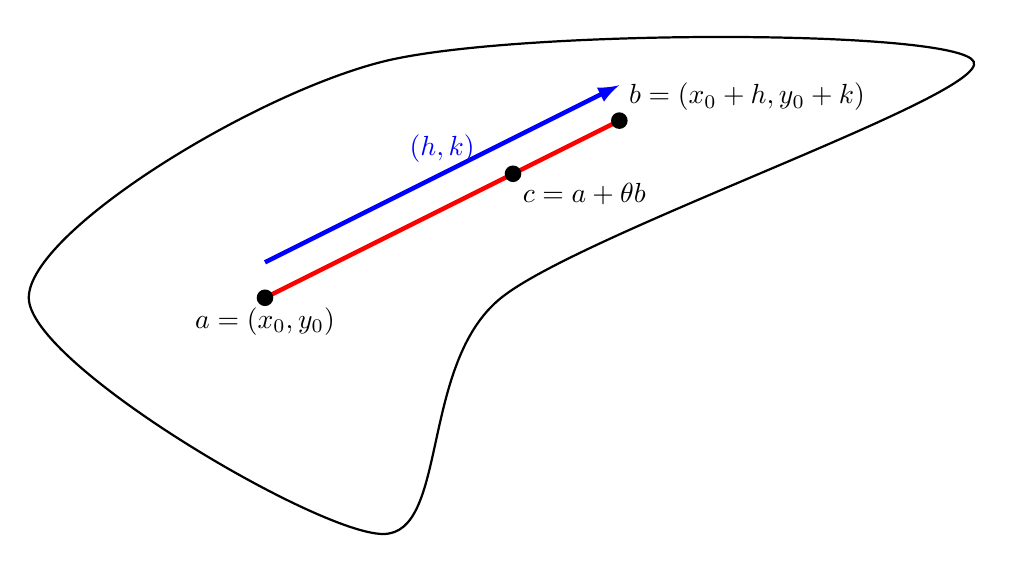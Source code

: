\begin{tikzpicture}[scale=1.5]

\pgfmathsetmacro\x{0} 
\pgfmathsetmacro\y{0} 
\pgfmathsetmacro\h{3}
\pgfmathsetmacro\k{1.5}

\draw[ultra thick, red] (\x,\y)--++(\h,\k);

\draw[->,>=latex,ultra thick, blue] (\x,\y+0.3)--++(\h,\k) node[above,midway]{$(h,k)$};

\draw [black, thick] plot [smooth cycle] coordinates {(-2,0) (1,2) (6,2) (2,0) (1,-2)};

\fill (\x,\y) circle (2pt) node[below] {$a=(x_0,y_0)$};

\fill (\x+\h,\y+\k) circle (2pt) node[above right] {$b=(x_0+h,y_0+k)$};

\fill (\x+0.7*\h,\y+0.7*\k) circle (2pt) node[below right] {$c=a + \theta b$};


\end{tikzpicture}